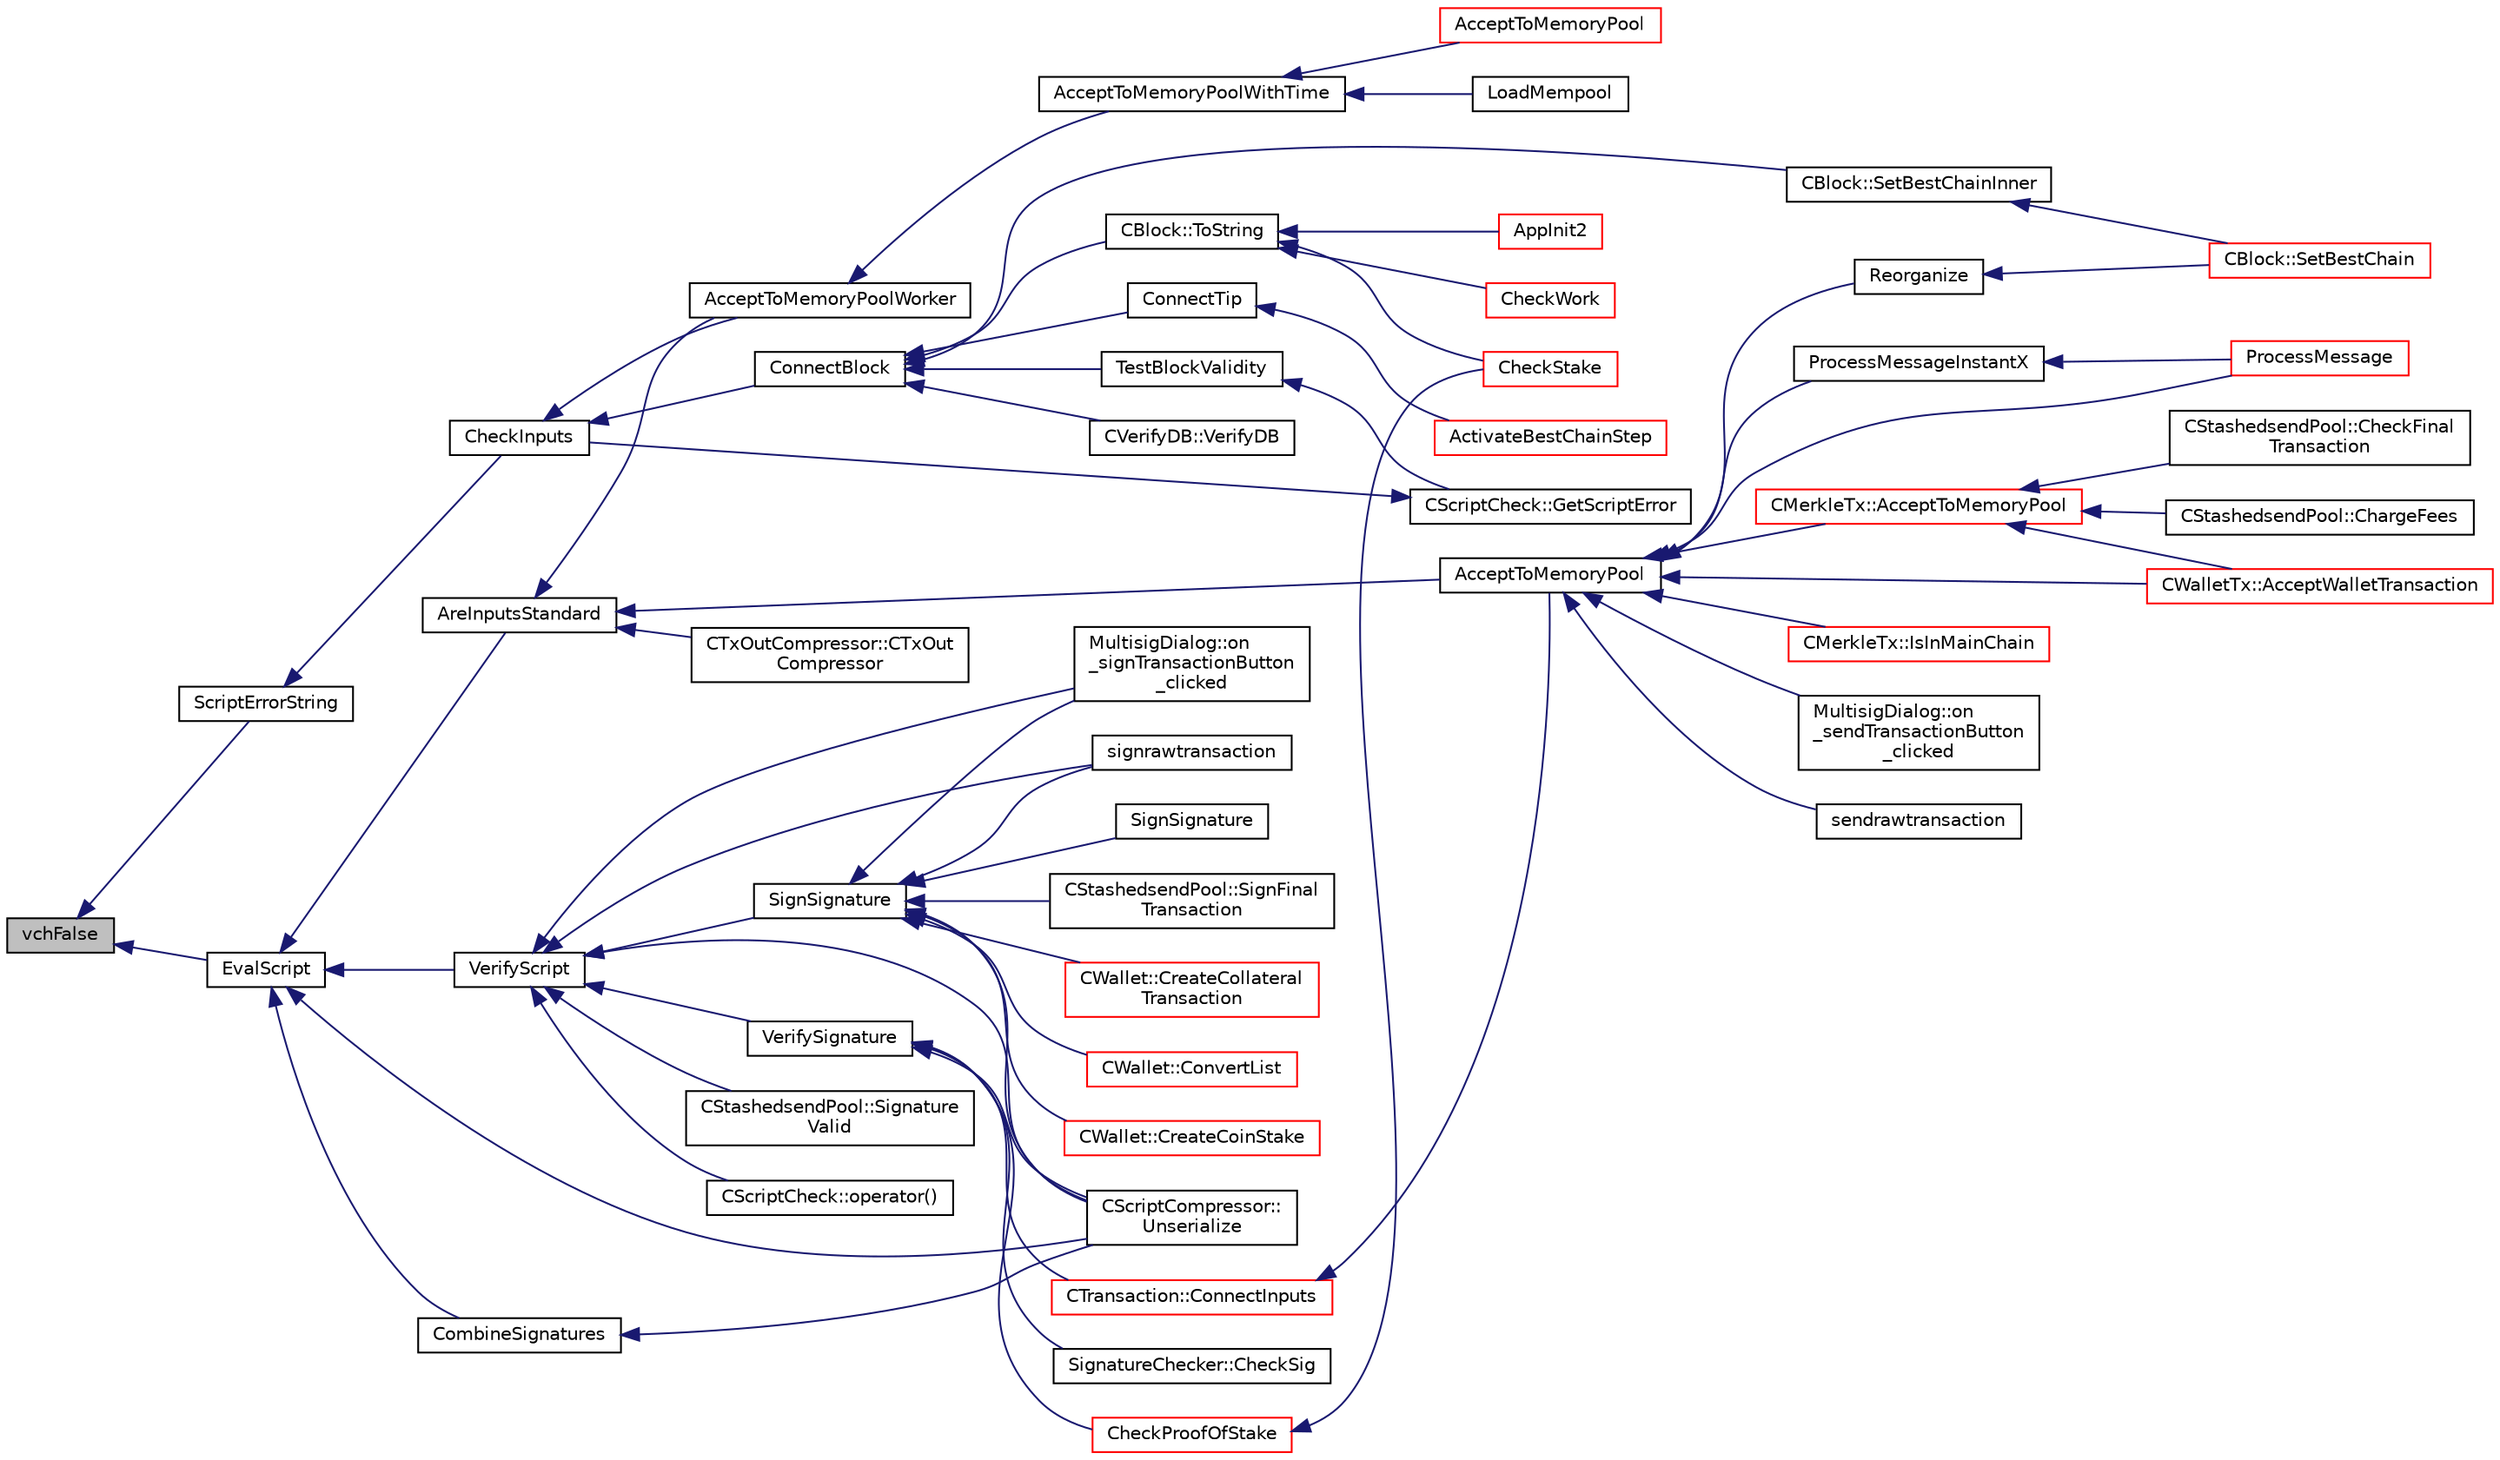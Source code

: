 digraph "vchFalse"
{
  edge [fontname="Helvetica",fontsize="10",labelfontname="Helvetica",labelfontsize="10"];
  node [fontname="Helvetica",fontsize="10",shape=record];
  rankdir="LR";
  Node3907 [label="vchFalse",height=0.2,width=0.4,color="black", fillcolor="grey75", style="filled", fontcolor="black"];
  Node3907 -> Node3908 [dir="back",color="midnightblue",fontsize="10",style="solid",fontname="Helvetica"];
  Node3908 [label="ScriptErrorString",height=0.2,width=0.4,color="black", fillcolor="white", style="filled",URL="$de/d7f/script_8h.html#a5a9f070c3285c528226eef27820d9aa9"];
  Node3908 -> Node3909 [dir="back",color="midnightblue",fontsize="10",style="solid",fontname="Helvetica"];
  Node3909 [label="CheckInputs",height=0.2,width=0.4,color="black", fillcolor="white", style="filled",URL="$dd/d7d/validation_8cpp.html#a48897c72856156ef5606fc27fe1954f3",tooltip="Check whether all inputs of this transaction are valid (no double spends, scripts & sigs..."];
  Node3909 -> Node3910 [dir="back",color="midnightblue",fontsize="10",style="solid",fontname="Helvetica"];
  Node3910 [label="AcceptToMemoryPoolWorker",height=0.2,width=0.4,color="black", fillcolor="white", style="filled",URL="$dd/d7d/validation_8cpp.html#a274b0623037c72315662a07ecf760176"];
  Node3910 -> Node3911 [dir="back",color="midnightblue",fontsize="10",style="solid",fontname="Helvetica"];
  Node3911 [label="AcceptToMemoryPoolWithTime",height=0.2,width=0.4,color="black", fillcolor="white", style="filled",URL="$dd/d7d/validation_8cpp.html#a7e5d2eb678cdda338b2dc803a2d4999f",tooltip="(try to) add transaction to memory pool with a specified acceptance time "];
  Node3911 -> Node3912 [dir="back",color="midnightblue",fontsize="10",style="solid",fontname="Helvetica"];
  Node3912 [label="AcceptToMemoryPool",height=0.2,width=0.4,color="red", fillcolor="white", style="filled",URL="$db/d38/validation_8h.html#a25cdf856fb2107e0e96fd6bf4c0619cb",tooltip="(try to) add transaction to memory pool plTxnReplaced will be appended to with all transactions repla..."];
  Node3911 -> Node3920 [dir="back",color="midnightblue",fontsize="10",style="solid",fontname="Helvetica"];
  Node3920 [label="LoadMempool",height=0.2,width=0.4,color="black", fillcolor="white", style="filled",URL="$db/d38/validation_8h.html#adea951730b49ef41e5390df5be8d3f1b",tooltip="Load the mempool from disk. "];
  Node3909 -> Node3921 [dir="back",color="midnightblue",fontsize="10",style="solid",fontname="Helvetica"];
  Node3921 [label="ConnectBlock",height=0.2,width=0.4,color="black", fillcolor="white", style="filled",URL="$dd/d7d/validation_8cpp.html#afafbb35ee38b98e832fcb8b159942055",tooltip="Apply the effects of this block (with given index) on the UTXO set represented by coins..."];
  Node3921 -> Node3922 [dir="back",color="midnightblue",fontsize="10",style="solid",fontname="Helvetica"];
  Node3922 [label="CBlock::SetBestChainInner",height=0.2,width=0.4,color="black", fillcolor="white", style="filled",URL="$d3/d51/class_c_block.html#a82c90ccbecf89a38ff56d8429514e2c2"];
  Node3922 -> Node3923 [dir="back",color="midnightblue",fontsize="10",style="solid",fontname="Helvetica"];
  Node3923 [label="CBlock::SetBestChain",height=0.2,width=0.4,color="red", fillcolor="white", style="filled",URL="$d3/d51/class_c_block.html#a6e308b2d75d1cfc4a75eda36feb60ca1"];
  Node3921 -> Node3931 [dir="back",color="midnightblue",fontsize="10",style="solid",fontname="Helvetica"];
  Node3931 [label="CBlock::ToString",height=0.2,width=0.4,color="black", fillcolor="white", style="filled",URL="$d3/d51/class_c_block.html#a0e8a98f10831c00ae76b3a831c4804e5"];
  Node3931 -> Node3925 [dir="back",color="midnightblue",fontsize="10",style="solid",fontname="Helvetica"];
  Node3925 [label="AppInit2",height=0.2,width=0.4,color="red", fillcolor="white", style="filled",URL="$d8/dc0/init_8h.html#a1a4c1bfbf6ba1db77e988b89b9cadfd3",tooltip="Initialize ion. "];
  Node3931 -> Node3932 [dir="back",color="midnightblue",fontsize="10",style="solid",fontname="Helvetica"];
  Node3932 [label="CheckWork",height=0.2,width=0.4,color="red", fillcolor="white", style="filled",URL="$de/d13/miner_8h.html#aadd8a05aa6d8fae1c0f4daa5e971a12a",tooltip="Check mined proof-of-work block. "];
  Node3931 -> Node3935 [dir="back",color="midnightblue",fontsize="10",style="solid",fontname="Helvetica"];
  Node3935 [label="CheckStake",height=0.2,width=0.4,color="red", fillcolor="white", style="filled",URL="$de/d13/miner_8h.html#a68be4bcfa03b86095641eac5ca996fed",tooltip="Check mined proof-of-stake block. "];
  Node3921 -> Node3937 [dir="back",color="midnightblue",fontsize="10",style="solid",fontname="Helvetica"];
  Node3937 [label="ConnectTip",height=0.2,width=0.4,color="black", fillcolor="white", style="filled",URL="$dd/d7d/validation_8cpp.html#a6aed3630ddc1f0822daf257250d4799a",tooltip="Connect a new block to chainActive. "];
  Node3937 -> Node3914 [dir="back",color="midnightblue",fontsize="10",style="solid",fontname="Helvetica"];
  Node3914 [label="ActivateBestChainStep",height=0.2,width=0.4,color="red", fillcolor="white", style="filled",URL="$dd/d7d/validation_8cpp.html#a4e2b817360d39dc766271f51fc146c96",tooltip="Try to make some progress towards making pindexMostWork the active block. "];
  Node3921 -> Node3938 [dir="back",color="midnightblue",fontsize="10",style="solid",fontname="Helvetica"];
  Node3938 [label="TestBlockValidity",height=0.2,width=0.4,color="black", fillcolor="white", style="filled",URL="$db/d38/validation_8h.html#a12c39e969c9077605ae8a91730fb78d3",tooltip="Check a block is completely valid from start to finish (only works on top of our current best block..."];
  Node3938 -> Node3939 [dir="back",color="midnightblue",fontsize="10",style="solid",fontname="Helvetica"];
  Node3939 [label="CScriptCheck::GetScriptError",height=0.2,width=0.4,color="black", fillcolor="white", style="filled",URL="$df/d12/class_c_script_check.html#a1340496c37e521c253606b5957173afd"];
  Node3939 -> Node3909 [dir="back",color="midnightblue",fontsize="10",style="solid",fontname="Helvetica"];
  Node3921 -> Node3940 [dir="back",color="midnightblue",fontsize="10",style="solid",fontname="Helvetica"];
  Node3940 [label="CVerifyDB::VerifyDB",height=0.2,width=0.4,color="black", fillcolor="white", style="filled",URL="$d7/da0/class_c_verify_d_b.html#af12e07230f20d23cf01d417d0e785c49"];
  Node3907 -> Node3941 [dir="back",color="midnightblue",fontsize="10",style="solid",fontname="Helvetica"];
  Node3941 [label="EvalScript",height=0.2,width=0.4,color="black", fillcolor="white", style="filled",URL="$de/d7f/script_8h.html#a7f55c113b0164f50f214d94996b6b02a"];
  Node3941 -> Node3942 [dir="back",color="midnightblue",fontsize="10",style="solid",fontname="Helvetica"];
  Node3942 [label="AreInputsStandard",height=0.2,width=0.4,color="black", fillcolor="white", style="filled",URL="$d4/dbf/main_8h.html#a29901e539b487e09c90ff90c7560bd9d",tooltip="Check for standard transaction types. "];
  Node3942 -> Node3943 [dir="back",color="midnightblue",fontsize="10",style="solid",fontname="Helvetica"];
  Node3943 [label="AcceptToMemoryPool",height=0.2,width=0.4,color="black", fillcolor="white", style="filled",URL="$d4/dbf/main_8h.html#addea0e425b693b4c1be712c3ead94568",tooltip="(try to) add transaction to memory pool "];
  Node3943 -> Node3944 [dir="back",color="midnightblue",fontsize="10",style="solid",fontname="Helvetica"];
  Node3944 [label="ProcessMessageInstantX",height=0.2,width=0.4,color="black", fillcolor="white", style="filled",URL="$d6/d5f/instantx_8h.html#aa516cb499ead2691d8ab216a499db5d0"];
  Node3944 -> Node3945 [dir="back",color="midnightblue",fontsize="10",style="solid",fontname="Helvetica"];
  Node3945 [label="ProcessMessage",height=0.2,width=0.4,color="red", fillcolor="white", style="filled",URL="$df/d0a/main_8cpp.html#a8ba92b1a4bce3c835e887a9073d17d8e"];
  Node3943 -> Node3956 [dir="back",color="midnightblue",fontsize="10",style="solid",fontname="Helvetica"];
  Node3956 [label="CMerkleTx::AcceptToMemoryPool",height=0.2,width=0.4,color="red", fillcolor="white", style="filled",URL="$d1/dff/class_c_merkle_tx.html#a61126e811a53b941b3efdf5a4e83db90"];
  Node3956 -> Node3957 [dir="back",color="midnightblue",fontsize="10",style="solid",fontname="Helvetica"];
  Node3957 [label="CWalletTx::AcceptWalletTransaction",height=0.2,width=0.4,color="red", fillcolor="white", style="filled",URL="$d6/d53/class_c_wallet_tx.html#af6d1a5a731bb69e1d94de84eb6fd15a5"];
  Node3956 -> Node3963 [dir="back",color="midnightblue",fontsize="10",style="solid",fontname="Helvetica"];
  Node3963 [label="CStashedsendPool::CheckFinal\lTransaction",height=0.2,width=0.4,color="black", fillcolor="white", style="filled",URL="$dd/d8a/class_c_stashedsend_pool.html#aba122588a53a90150595bc4279beb67c"];
  Node3956 -> Node3964 [dir="back",color="midnightblue",fontsize="10",style="solid",fontname="Helvetica"];
  Node3964 [label="CStashedsendPool::ChargeFees",height=0.2,width=0.4,color="black", fillcolor="white", style="filled",URL="$dd/d8a/class_c_stashedsend_pool.html#acd76c93879dbcbdda4ca0a253f0d9c68",tooltip="Charge fees to bad actors (Charge clients a fee if they&#39;re abusive) "];
  Node3943 -> Node3957 [dir="back",color="midnightblue",fontsize="10",style="solid",fontname="Helvetica"];
  Node3943 -> Node3983 [dir="back",color="midnightblue",fontsize="10",style="solid",fontname="Helvetica"];
  Node3983 [label="Reorganize",height=0.2,width=0.4,color="black", fillcolor="white", style="filled",URL="$df/d0a/main_8cpp.html#ad8e09920f5a3ce2670c5efa26ef65227"];
  Node3983 -> Node3923 [dir="back",color="midnightblue",fontsize="10",style="solid",fontname="Helvetica"];
  Node3943 -> Node3945 [dir="back",color="midnightblue",fontsize="10",style="solid",fontname="Helvetica"];
  Node3943 -> Node3984 [dir="back",color="midnightblue",fontsize="10",style="solid",fontname="Helvetica"];
  Node3984 [label="CMerkleTx::IsInMainChain",height=0.2,width=0.4,color="red", fillcolor="white", style="filled",URL="$d1/dff/class_c_merkle_tx.html#ad4b3623fabf1924dba2a7694e3418e1e"];
  Node3943 -> Node4015 [dir="back",color="midnightblue",fontsize="10",style="solid",fontname="Helvetica"];
  Node4015 [label="MultisigDialog::on\l_sendTransactionButton\l_clicked",height=0.2,width=0.4,color="black", fillcolor="white", style="filled",URL="$d4/df4/class_multisig_dialog.html#a71fcf325cb0cde9223eefc62b3b7634b"];
  Node3943 -> Node4016 [dir="back",color="midnightblue",fontsize="10",style="solid",fontname="Helvetica"];
  Node4016 [label="sendrawtransaction",height=0.2,width=0.4,color="black", fillcolor="white", style="filled",URL="$dc/da8/rpcrawtransaction_8cpp.html#ad5aad44f890060f42efb49acf349511e"];
  Node3942 -> Node4017 [dir="back",color="midnightblue",fontsize="10",style="solid",fontname="Helvetica"];
  Node4017 [label="CTxOutCompressor::CTxOut\lCompressor",height=0.2,width=0.4,color="black", fillcolor="white", style="filled",URL="$d9/d8d/class_c_tx_out_compressor.html#a38ef1033989cd003de65598620d15cea"];
  Node3942 -> Node3910 [dir="back",color="midnightblue",fontsize="10",style="solid",fontname="Helvetica"];
  Node3941 -> Node4018 [dir="back",color="midnightblue",fontsize="10",style="solid",fontname="Helvetica"];
  Node4018 [label="VerifyScript",height=0.2,width=0.4,color="black", fillcolor="white", style="filled",URL="$de/d7f/script_8h.html#a995f521b6ca4a8bfbd02d4cfe226feb6"];
  Node4018 -> Node4019 [dir="back",color="midnightblue",fontsize="10",style="solid",fontname="Helvetica"];
  Node4019 [label="MultisigDialog::on\l_signTransactionButton\l_clicked",height=0.2,width=0.4,color="black", fillcolor="white", style="filled",URL="$d4/df4/class_multisig_dialog.html#ad277ce76887dfbbec511486d3c1d2bc4"];
  Node4018 -> Node4020 [dir="back",color="midnightblue",fontsize="10",style="solid",fontname="Helvetica"];
  Node4020 [label="signrawtransaction",height=0.2,width=0.4,color="black", fillcolor="white", style="filled",URL="$dc/da8/rpcrawtransaction_8cpp.html#aa0d151e35c0ad5ec82df451a833aeadb"];
  Node4018 -> Node4021 [dir="back",color="midnightblue",fontsize="10",style="solid",fontname="Helvetica"];
  Node4021 [label="SignSignature",height=0.2,width=0.4,color="black", fillcolor="white", style="filled",URL="$de/d7f/script_8h.html#aca7dc730fd42e706b2c912ba32b65a36"];
  Node4021 -> Node4019 [dir="back",color="midnightblue",fontsize="10",style="solid",fontname="Helvetica"];
  Node4021 -> Node4020 [dir="back",color="midnightblue",fontsize="10",style="solid",fontname="Helvetica"];
  Node4021 -> Node4022 [dir="back",color="midnightblue",fontsize="10",style="solid",fontname="Helvetica"];
  Node4022 [label="SignSignature",height=0.2,width=0.4,color="black", fillcolor="white", style="filled",URL="$de/d7f/script_8h.html#a3aef640e90fdb0fa95a8e2cda0cf6c22"];
  Node4021 -> Node4023 [dir="back",color="midnightblue",fontsize="10",style="solid",fontname="Helvetica"];
  Node4023 [label="CScriptCompressor::\lUnserialize",height=0.2,width=0.4,color="black", fillcolor="white", style="filled",URL="$d3/dfb/class_c_script_compressor.html#a016fa6e3d2735d95fcf773271da073d5"];
  Node4021 -> Node4024 [dir="back",color="midnightblue",fontsize="10",style="solid",fontname="Helvetica"];
  Node4024 [label="CStashedsendPool::SignFinal\lTransaction",height=0.2,width=0.4,color="black", fillcolor="white", style="filled",URL="$dd/d8a/class_c_stashedsend_pool.html#aa4e76a2c5ccd3fedef74f5e0b12c87f1",tooltip="As a client, check and sign the final transaction. "];
  Node4021 -> Node4025 [dir="back",color="midnightblue",fontsize="10",style="solid",fontname="Helvetica"];
  Node4025 [label="CWallet::CreateCollateral\lTransaction",height=0.2,width=0.4,color="red", fillcolor="white", style="filled",URL="$d2/de5/class_c_wallet.html#a3efb1d87b0d5cb916f7289b72a38744d"];
  Node4021 -> Node4031 [dir="back",color="midnightblue",fontsize="10",style="solid",fontname="Helvetica"];
  Node4031 [label="CWallet::ConvertList",height=0.2,width=0.4,color="red", fillcolor="white", style="filled",URL="$d2/de5/class_c_wallet.html#adbc8cbc5a39e04446f4277487405c06b"];
  Node4021 -> Node4032 [dir="back",color="midnightblue",fontsize="10",style="solid",fontname="Helvetica"];
  Node4032 [label="CWallet::CreateCoinStake",height=0.2,width=0.4,color="red", fillcolor="white", style="filled",URL="$d2/de5/class_c_wallet.html#a644df129468440aa36f49ca3716a3c19"];
  Node4018 -> Node4038 [dir="back",color="midnightblue",fontsize="10",style="solid",fontname="Helvetica"];
  Node4038 [label="VerifySignature",height=0.2,width=0.4,color="black", fillcolor="white", style="filled",URL="$de/d7f/script_8h.html#a3bebacccf5ed6d80e80889b65830f893"];
  Node4038 -> Node4039 [dir="back",color="midnightblue",fontsize="10",style="solid",fontname="Helvetica"];
  Node4039 [label="CTransaction::ConnectInputs",height=0.2,width=0.4,color="red", fillcolor="white", style="filled",URL="$df/d43/class_c_transaction.html#aaab6c4ba493c918e29fd383043dcaae7",tooltip="Sanity check previous transactions, then, if all checks succeed, mark them as spent by this transacti..."];
  Node4039 -> Node3943 [dir="back",color="midnightblue",fontsize="10",style="solid",fontname="Helvetica"];
  Node4038 -> Node4074 [dir="back",color="midnightblue",fontsize="10",style="solid",fontname="Helvetica"];
  Node4074 [label="SignatureChecker::CheckSig",height=0.2,width=0.4,color="black", fillcolor="white", style="filled",URL="$da/d89/class_signature_checker.html#a3eeda653a8224d8376016f177d2c7be2"];
  Node4038 -> Node4023 [dir="back",color="midnightblue",fontsize="10",style="solid",fontname="Helvetica"];
  Node4038 -> Node4075 [dir="back",color="midnightblue",fontsize="10",style="solid",fontname="Helvetica"];
  Node4075 [label="CheckProofOfStake",height=0.2,width=0.4,color="red", fillcolor="white", style="filled",URL="$d4/dd4/stake_8h.html#a01e09fbdb926d4581ea48c4cf2f337a1"];
  Node4075 -> Node3935 [dir="back",color="midnightblue",fontsize="10",style="solid",fontname="Helvetica"];
  Node4018 -> Node4023 [dir="back",color="midnightblue",fontsize="10",style="solid",fontname="Helvetica"];
  Node4018 -> Node4077 [dir="back",color="midnightblue",fontsize="10",style="solid",fontname="Helvetica"];
  Node4077 [label="CStashedsendPool::Signature\lValid",height=0.2,width=0.4,color="black", fillcolor="white", style="filled",URL="$dd/d8a/class_c_stashedsend_pool.html#aac0148eb0e63ce636545a18522f7f59b",tooltip="Check to make sure a signature matches an input in the pool. "];
  Node4018 -> Node4078 [dir="back",color="midnightblue",fontsize="10",style="solid",fontname="Helvetica"];
  Node4078 [label="CScriptCheck::operator()",height=0.2,width=0.4,color="black", fillcolor="white", style="filled",URL="$df/d12/class_c_script_check.html#a108d4c713338308be3867ed4e65b80c5"];
  Node3941 -> Node4079 [dir="back",color="midnightblue",fontsize="10",style="solid",fontname="Helvetica"];
  Node4079 [label="CombineSignatures",height=0.2,width=0.4,color="black", fillcolor="white", style="filled",URL="$de/d7f/script_8h.html#af2e061fe8f5ec7708f28db4628ff5c10"];
  Node4079 -> Node4023 [dir="back",color="midnightblue",fontsize="10",style="solid",fontname="Helvetica"];
  Node3941 -> Node4023 [dir="back",color="midnightblue",fontsize="10",style="solid",fontname="Helvetica"];
}
